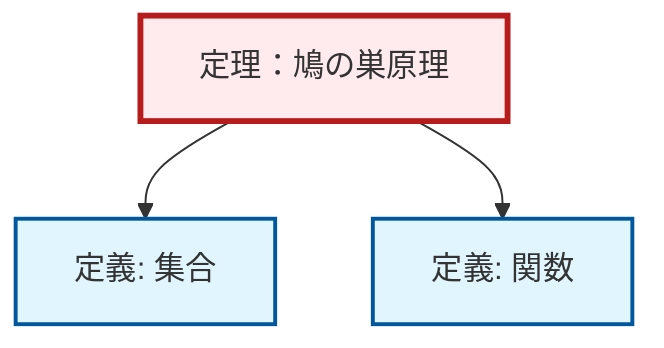 graph TD
    classDef definition fill:#e1f5fe,stroke:#01579b,stroke-width:2px
    classDef theorem fill:#f3e5f5,stroke:#4a148c,stroke-width:2px
    classDef axiom fill:#fff3e0,stroke:#e65100,stroke-width:2px
    classDef example fill:#e8f5e9,stroke:#1b5e20,stroke-width:2px
    classDef current fill:#ffebee,stroke:#b71c1c,stroke-width:3px
    def-set["定義: 集合"]:::definition
    def-function["定義: 関数"]:::definition
    thm-pigeonhole-principle["定理：鳩の巣原理"]:::theorem
    thm-pigeonhole-principle --> def-set
    thm-pigeonhole-principle --> def-function
    class thm-pigeonhole-principle current